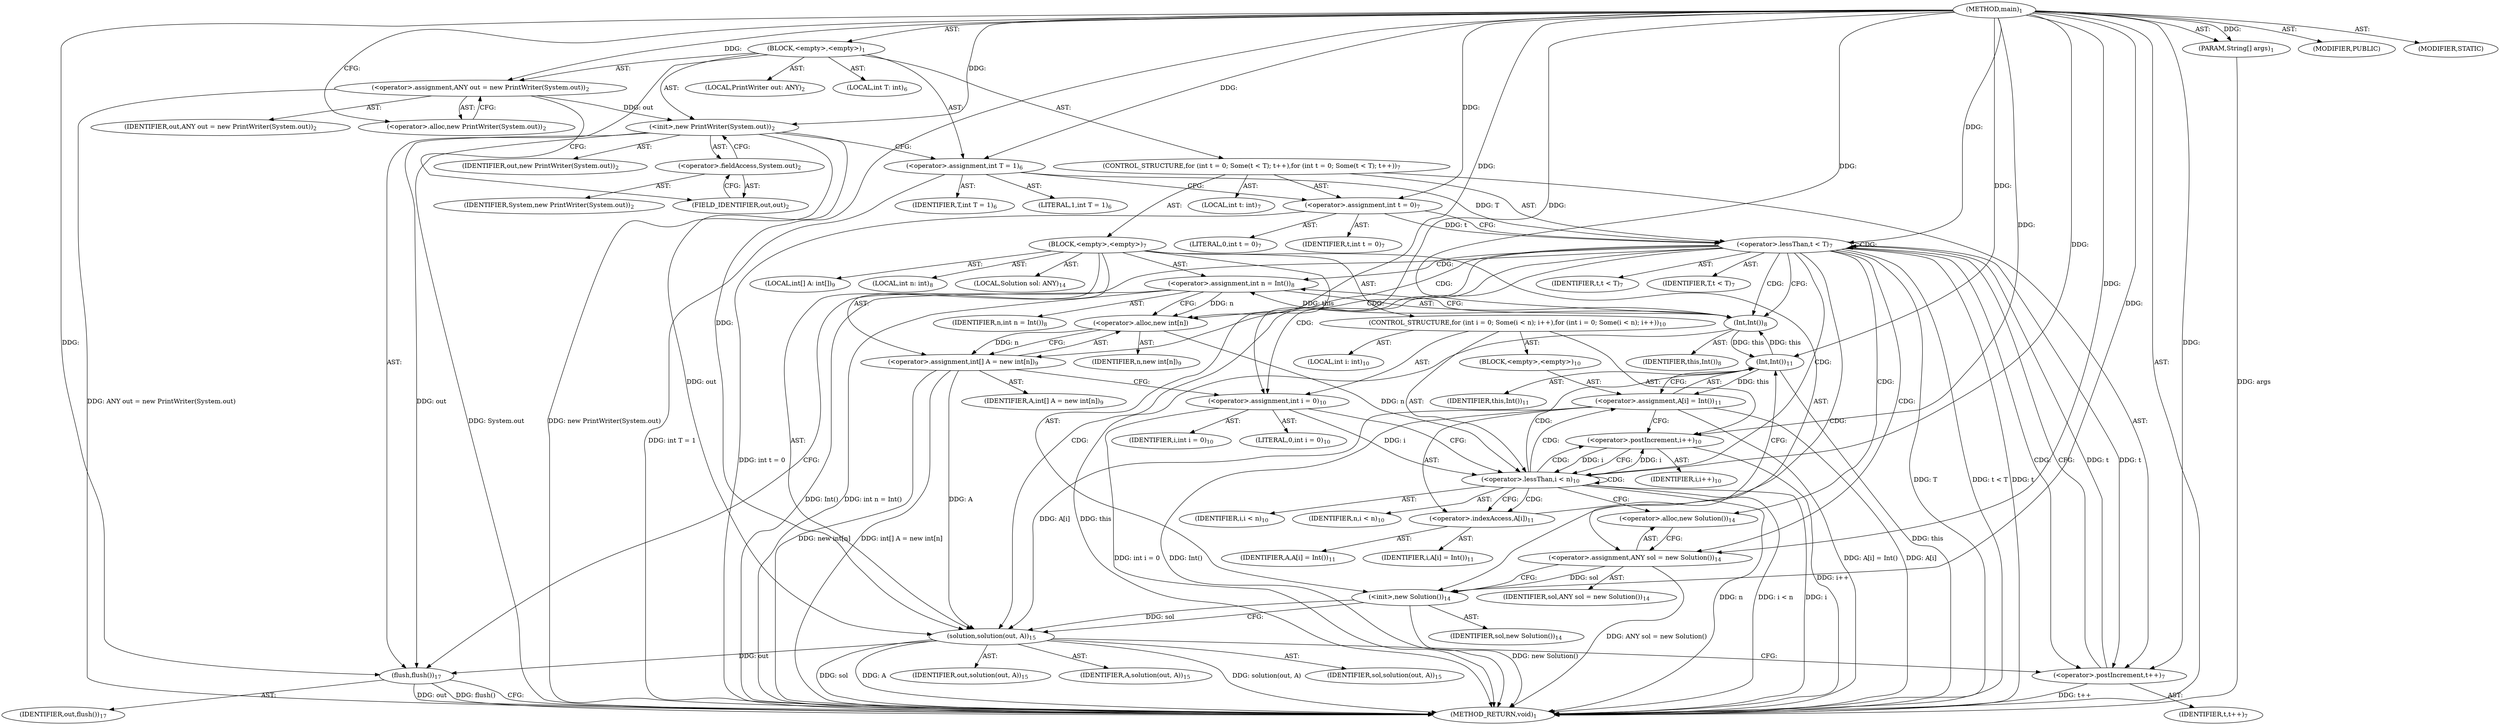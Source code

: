 digraph "main" {  
"21" [label = <(METHOD,main)<SUB>1</SUB>> ]
"22" [label = <(PARAM,String[] args)<SUB>1</SUB>> ]
"23" [label = <(BLOCK,&lt;empty&gt;,&lt;empty&gt;)<SUB>1</SUB>> ]
"4" [label = <(LOCAL,PrintWriter out: ANY)<SUB>2</SUB>> ]
"24" [label = <(&lt;operator&gt;.assignment,ANY out = new PrintWriter(System.out))<SUB>2</SUB>> ]
"25" [label = <(IDENTIFIER,out,ANY out = new PrintWriter(System.out))<SUB>2</SUB>> ]
"26" [label = <(&lt;operator&gt;.alloc,new PrintWriter(System.out))<SUB>2</SUB>> ]
"27" [label = <(&lt;init&gt;,new PrintWriter(System.out))<SUB>2</SUB>> ]
"3" [label = <(IDENTIFIER,out,new PrintWriter(System.out))<SUB>2</SUB>> ]
"28" [label = <(&lt;operator&gt;.fieldAccess,System.out)<SUB>2</SUB>> ]
"29" [label = <(IDENTIFIER,System,new PrintWriter(System.out))<SUB>2</SUB>> ]
"30" [label = <(FIELD_IDENTIFIER,out,out)<SUB>2</SUB>> ]
"31" [label = <(LOCAL,int T: int)<SUB>6</SUB>> ]
"32" [label = <(&lt;operator&gt;.assignment,int T = 1)<SUB>6</SUB>> ]
"33" [label = <(IDENTIFIER,T,int T = 1)<SUB>6</SUB>> ]
"34" [label = <(LITERAL,1,int T = 1)<SUB>6</SUB>> ]
"35" [label = <(CONTROL_STRUCTURE,for (int t = 0; Some(t &lt; T); t++),for (int t = 0; Some(t &lt; T); t++))<SUB>7</SUB>> ]
"36" [label = <(LOCAL,int t: int)<SUB>7</SUB>> ]
"37" [label = <(&lt;operator&gt;.assignment,int t = 0)<SUB>7</SUB>> ]
"38" [label = <(IDENTIFIER,t,int t = 0)<SUB>7</SUB>> ]
"39" [label = <(LITERAL,0,int t = 0)<SUB>7</SUB>> ]
"40" [label = <(&lt;operator&gt;.lessThan,t &lt; T)<SUB>7</SUB>> ]
"41" [label = <(IDENTIFIER,t,t &lt; T)<SUB>7</SUB>> ]
"42" [label = <(IDENTIFIER,T,t &lt; T)<SUB>7</SUB>> ]
"43" [label = <(&lt;operator&gt;.postIncrement,t++)<SUB>7</SUB>> ]
"44" [label = <(IDENTIFIER,t,t++)<SUB>7</SUB>> ]
"45" [label = <(BLOCK,&lt;empty&gt;,&lt;empty&gt;)<SUB>7</SUB>> ]
"46" [label = <(LOCAL,int n: int)<SUB>8</SUB>> ]
"47" [label = <(&lt;operator&gt;.assignment,int n = Int())<SUB>8</SUB>> ]
"48" [label = <(IDENTIFIER,n,int n = Int())<SUB>8</SUB>> ]
"49" [label = <(Int,Int())<SUB>8</SUB>> ]
"50" [label = <(IDENTIFIER,this,Int())<SUB>8</SUB>> ]
"51" [label = <(LOCAL,int[] A: int[])<SUB>9</SUB>> ]
"52" [label = <(&lt;operator&gt;.assignment,int[] A = new int[n])<SUB>9</SUB>> ]
"53" [label = <(IDENTIFIER,A,int[] A = new int[n])<SUB>9</SUB>> ]
"54" [label = <(&lt;operator&gt;.alloc,new int[n])> ]
"55" [label = <(IDENTIFIER,n,new int[n])<SUB>9</SUB>> ]
"56" [label = <(CONTROL_STRUCTURE,for (int i = 0; Some(i &lt; n); i++),for (int i = 0; Some(i &lt; n); i++))<SUB>10</SUB>> ]
"57" [label = <(LOCAL,int i: int)<SUB>10</SUB>> ]
"58" [label = <(&lt;operator&gt;.assignment,int i = 0)<SUB>10</SUB>> ]
"59" [label = <(IDENTIFIER,i,int i = 0)<SUB>10</SUB>> ]
"60" [label = <(LITERAL,0,int i = 0)<SUB>10</SUB>> ]
"61" [label = <(&lt;operator&gt;.lessThan,i &lt; n)<SUB>10</SUB>> ]
"62" [label = <(IDENTIFIER,i,i &lt; n)<SUB>10</SUB>> ]
"63" [label = <(IDENTIFIER,n,i &lt; n)<SUB>10</SUB>> ]
"64" [label = <(&lt;operator&gt;.postIncrement,i++)<SUB>10</SUB>> ]
"65" [label = <(IDENTIFIER,i,i++)<SUB>10</SUB>> ]
"66" [label = <(BLOCK,&lt;empty&gt;,&lt;empty&gt;)<SUB>10</SUB>> ]
"67" [label = <(&lt;operator&gt;.assignment,A[i] = Int())<SUB>11</SUB>> ]
"68" [label = <(&lt;operator&gt;.indexAccess,A[i])<SUB>11</SUB>> ]
"69" [label = <(IDENTIFIER,A,A[i] = Int())<SUB>11</SUB>> ]
"70" [label = <(IDENTIFIER,i,A[i] = Int())<SUB>11</SUB>> ]
"71" [label = <(Int,Int())<SUB>11</SUB>> ]
"72" [label = <(IDENTIFIER,this,Int())<SUB>11</SUB>> ]
"6" [label = <(LOCAL,Solution sol: ANY)<SUB>14</SUB>> ]
"73" [label = <(&lt;operator&gt;.assignment,ANY sol = new Solution())<SUB>14</SUB>> ]
"74" [label = <(IDENTIFIER,sol,ANY sol = new Solution())<SUB>14</SUB>> ]
"75" [label = <(&lt;operator&gt;.alloc,new Solution())<SUB>14</SUB>> ]
"76" [label = <(&lt;init&gt;,new Solution())<SUB>14</SUB>> ]
"5" [label = <(IDENTIFIER,sol,new Solution())<SUB>14</SUB>> ]
"77" [label = <(solution,solution(out, A))<SUB>15</SUB>> ]
"78" [label = <(IDENTIFIER,sol,solution(out, A))<SUB>15</SUB>> ]
"79" [label = <(IDENTIFIER,out,solution(out, A))<SUB>15</SUB>> ]
"80" [label = <(IDENTIFIER,A,solution(out, A))<SUB>15</SUB>> ]
"81" [label = <(flush,flush())<SUB>17</SUB>> ]
"82" [label = <(IDENTIFIER,out,flush())<SUB>17</SUB>> ]
"83" [label = <(MODIFIER,PUBLIC)> ]
"84" [label = <(MODIFIER,STATIC)> ]
"85" [label = <(METHOD_RETURN,void)<SUB>1</SUB>> ]
  "21" -> "22"  [ label = "AST: "] 
  "21" -> "23"  [ label = "AST: "] 
  "21" -> "83"  [ label = "AST: "] 
  "21" -> "84"  [ label = "AST: "] 
  "21" -> "85"  [ label = "AST: "] 
  "23" -> "4"  [ label = "AST: "] 
  "23" -> "24"  [ label = "AST: "] 
  "23" -> "27"  [ label = "AST: "] 
  "23" -> "31"  [ label = "AST: "] 
  "23" -> "32"  [ label = "AST: "] 
  "23" -> "35"  [ label = "AST: "] 
  "23" -> "81"  [ label = "AST: "] 
  "24" -> "25"  [ label = "AST: "] 
  "24" -> "26"  [ label = "AST: "] 
  "27" -> "3"  [ label = "AST: "] 
  "27" -> "28"  [ label = "AST: "] 
  "28" -> "29"  [ label = "AST: "] 
  "28" -> "30"  [ label = "AST: "] 
  "32" -> "33"  [ label = "AST: "] 
  "32" -> "34"  [ label = "AST: "] 
  "35" -> "36"  [ label = "AST: "] 
  "35" -> "37"  [ label = "AST: "] 
  "35" -> "40"  [ label = "AST: "] 
  "35" -> "43"  [ label = "AST: "] 
  "35" -> "45"  [ label = "AST: "] 
  "37" -> "38"  [ label = "AST: "] 
  "37" -> "39"  [ label = "AST: "] 
  "40" -> "41"  [ label = "AST: "] 
  "40" -> "42"  [ label = "AST: "] 
  "43" -> "44"  [ label = "AST: "] 
  "45" -> "46"  [ label = "AST: "] 
  "45" -> "47"  [ label = "AST: "] 
  "45" -> "51"  [ label = "AST: "] 
  "45" -> "52"  [ label = "AST: "] 
  "45" -> "56"  [ label = "AST: "] 
  "45" -> "6"  [ label = "AST: "] 
  "45" -> "73"  [ label = "AST: "] 
  "45" -> "76"  [ label = "AST: "] 
  "45" -> "77"  [ label = "AST: "] 
  "47" -> "48"  [ label = "AST: "] 
  "47" -> "49"  [ label = "AST: "] 
  "49" -> "50"  [ label = "AST: "] 
  "52" -> "53"  [ label = "AST: "] 
  "52" -> "54"  [ label = "AST: "] 
  "54" -> "55"  [ label = "AST: "] 
  "56" -> "57"  [ label = "AST: "] 
  "56" -> "58"  [ label = "AST: "] 
  "56" -> "61"  [ label = "AST: "] 
  "56" -> "64"  [ label = "AST: "] 
  "56" -> "66"  [ label = "AST: "] 
  "58" -> "59"  [ label = "AST: "] 
  "58" -> "60"  [ label = "AST: "] 
  "61" -> "62"  [ label = "AST: "] 
  "61" -> "63"  [ label = "AST: "] 
  "64" -> "65"  [ label = "AST: "] 
  "66" -> "67"  [ label = "AST: "] 
  "67" -> "68"  [ label = "AST: "] 
  "67" -> "71"  [ label = "AST: "] 
  "68" -> "69"  [ label = "AST: "] 
  "68" -> "70"  [ label = "AST: "] 
  "71" -> "72"  [ label = "AST: "] 
  "73" -> "74"  [ label = "AST: "] 
  "73" -> "75"  [ label = "AST: "] 
  "76" -> "5"  [ label = "AST: "] 
  "77" -> "78"  [ label = "AST: "] 
  "77" -> "79"  [ label = "AST: "] 
  "77" -> "80"  [ label = "AST: "] 
  "81" -> "82"  [ label = "AST: "] 
  "24" -> "30"  [ label = "CFG: "] 
  "27" -> "32"  [ label = "CFG: "] 
  "32" -> "37"  [ label = "CFG: "] 
  "81" -> "85"  [ label = "CFG: "] 
  "26" -> "24"  [ label = "CFG: "] 
  "28" -> "27"  [ label = "CFG: "] 
  "37" -> "40"  [ label = "CFG: "] 
  "40" -> "49"  [ label = "CFG: "] 
  "40" -> "81"  [ label = "CFG: "] 
  "43" -> "40"  [ label = "CFG: "] 
  "30" -> "28"  [ label = "CFG: "] 
  "47" -> "54"  [ label = "CFG: "] 
  "52" -> "58"  [ label = "CFG: "] 
  "73" -> "76"  [ label = "CFG: "] 
  "76" -> "77"  [ label = "CFG: "] 
  "77" -> "43"  [ label = "CFG: "] 
  "49" -> "47"  [ label = "CFG: "] 
  "54" -> "52"  [ label = "CFG: "] 
  "58" -> "61"  [ label = "CFG: "] 
  "61" -> "68"  [ label = "CFG: "] 
  "61" -> "75"  [ label = "CFG: "] 
  "64" -> "61"  [ label = "CFG: "] 
  "75" -> "73"  [ label = "CFG: "] 
  "67" -> "64"  [ label = "CFG: "] 
  "68" -> "71"  [ label = "CFG: "] 
  "71" -> "67"  [ label = "CFG: "] 
  "21" -> "26"  [ label = "CFG: "] 
  "22" -> "85"  [ label = "DDG: args"] 
  "24" -> "85"  [ label = "DDG: ANY out = new PrintWriter(System.out)"] 
  "27" -> "85"  [ label = "DDG: System.out"] 
  "27" -> "85"  [ label = "DDG: new PrintWriter(System.out)"] 
  "32" -> "85"  [ label = "DDG: int T = 1"] 
  "37" -> "85"  [ label = "DDG: int t = 0"] 
  "40" -> "85"  [ label = "DDG: t"] 
  "40" -> "85"  [ label = "DDG: T"] 
  "40" -> "85"  [ label = "DDG: t &lt; T"] 
  "81" -> "85"  [ label = "DDG: out"] 
  "81" -> "85"  [ label = "DDG: flush()"] 
  "49" -> "85"  [ label = "DDG: this"] 
  "47" -> "85"  [ label = "DDG: Int()"] 
  "47" -> "85"  [ label = "DDG: int n = Int()"] 
  "52" -> "85"  [ label = "DDG: new int[n]"] 
  "52" -> "85"  [ label = "DDG: int[] A = new int[n]"] 
  "58" -> "85"  [ label = "DDG: int i = 0"] 
  "61" -> "85"  [ label = "DDG: i"] 
  "61" -> "85"  [ label = "DDG: n"] 
  "61" -> "85"  [ label = "DDG: i &lt; n"] 
  "73" -> "85"  [ label = "DDG: ANY sol = new Solution()"] 
  "76" -> "85"  [ label = "DDG: new Solution()"] 
  "77" -> "85"  [ label = "DDG: sol"] 
  "77" -> "85"  [ label = "DDG: A"] 
  "77" -> "85"  [ label = "DDG: solution(out, A)"] 
  "43" -> "85"  [ label = "DDG: t++"] 
  "67" -> "85"  [ label = "DDG: A[i]"] 
  "71" -> "85"  [ label = "DDG: this"] 
  "67" -> "85"  [ label = "DDG: Int()"] 
  "67" -> "85"  [ label = "DDG: A[i] = Int()"] 
  "64" -> "85"  [ label = "DDG: i++"] 
  "21" -> "22"  [ label = "DDG: "] 
  "21" -> "24"  [ label = "DDG: "] 
  "21" -> "32"  [ label = "DDG: "] 
  "24" -> "27"  [ label = "DDG: out"] 
  "21" -> "27"  [ label = "DDG: "] 
  "21" -> "37"  [ label = "DDG: "] 
  "27" -> "81"  [ label = "DDG: out"] 
  "77" -> "81"  [ label = "DDG: out"] 
  "21" -> "81"  [ label = "DDG: "] 
  "37" -> "40"  [ label = "DDG: t"] 
  "43" -> "40"  [ label = "DDG: t"] 
  "21" -> "40"  [ label = "DDG: "] 
  "32" -> "40"  [ label = "DDG: T"] 
  "40" -> "43"  [ label = "DDG: t"] 
  "21" -> "43"  [ label = "DDG: "] 
  "49" -> "47"  [ label = "DDG: this"] 
  "54" -> "52"  [ label = "DDG: n"] 
  "21" -> "73"  [ label = "DDG: "] 
  "21" -> "58"  [ label = "DDG: "] 
  "73" -> "76"  [ label = "DDG: sol"] 
  "21" -> "76"  [ label = "DDG: "] 
  "76" -> "77"  [ label = "DDG: sol"] 
  "21" -> "77"  [ label = "DDG: "] 
  "27" -> "77"  [ label = "DDG: out"] 
  "52" -> "77"  [ label = "DDG: A"] 
  "67" -> "77"  [ label = "DDG: A[i]"] 
  "71" -> "49"  [ label = "DDG: this"] 
  "21" -> "49"  [ label = "DDG: "] 
  "47" -> "54"  [ label = "DDG: n"] 
  "21" -> "54"  [ label = "DDG: "] 
  "58" -> "61"  [ label = "DDG: i"] 
  "64" -> "61"  [ label = "DDG: i"] 
  "21" -> "61"  [ label = "DDG: "] 
  "54" -> "61"  [ label = "DDG: n"] 
  "61" -> "64"  [ label = "DDG: i"] 
  "21" -> "64"  [ label = "DDG: "] 
  "71" -> "67"  [ label = "DDG: this"] 
  "49" -> "71"  [ label = "DDG: this"] 
  "21" -> "71"  [ label = "DDG: "] 
  "40" -> "47"  [ label = "CDG: "] 
  "40" -> "58"  [ label = "CDG: "] 
  "40" -> "49"  [ label = "CDG: "] 
  "40" -> "73"  [ label = "CDG: "] 
  "40" -> "61"  [ label = "CDG: "] 
  "40" -> "77"  [ label = "CDG: "] 
  "40" -> "75"  [ label = "CDG: "] 
  "40" -> "52"  [ label = "CDG: "] 
  "40" -> "40"  [ label = "CDG: "] 
  "40" -> "76"  [ label = "CDG: "] 
  "40" -> "54"  [ label = "CDG: "] 
  "40" -> "43"  [ label = "CDG: "] 
  "61" -> "68"  [ label = "CDG: "] 
  "61" -> "61"  [ label = "CDG: "] 
  "61" -> "64"  [ label = "CDG: "] 
  "61" -> "71"  [ label = "CDG: "] 
  "61" -> "67"  [ label = "CDG: "] 
}
